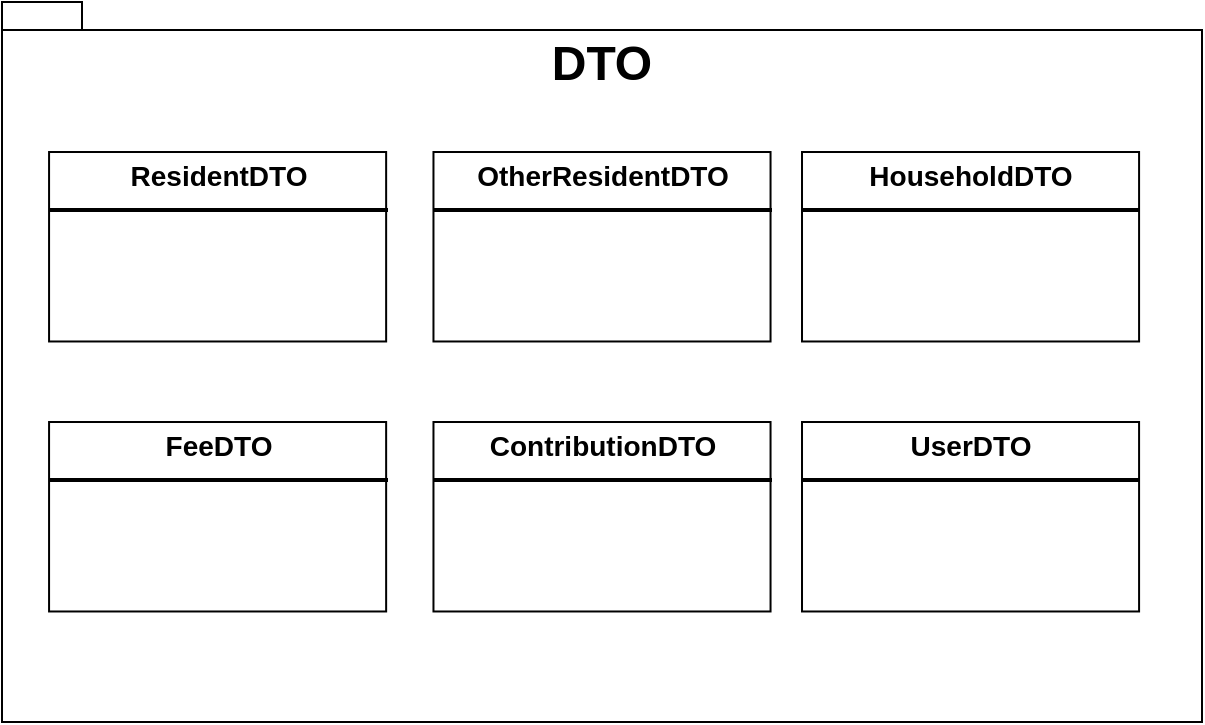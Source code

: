 <mxfile version="25.0.3">
  <diagram id="C5RBs43oDa-KdzZeNtuy" name="Page-1">
    <mxGraphModel dx="1877" dy="569" grid="1" gridSize="10" guides="1" tooltips="1" connect="1" arrows="1" fold="1" page="1" pageScale="1" pageWidth="827" pageHeight="1169" math="0" shadow="0">
      <root>
        <mxCell id="WIyWlLk6GJQsqaUBKTNV-0" />
        <mxCell id="WIyWlLk6GJQsqaUBKTNV-1" parent="WIyWlLk6GJQsqaUBKTNV-0" />
        <mxCell id="6JUFFXy7SMr_eHakS_9W-60" value="" style="group;fontSize=14;" vertex="1" connectable="0" parent="WIyWlLk6GJQsqaUBKTNV-1">
          <mxGeometry x="-720" y="440" width="600" height="360" as="geometry" />
        </mxCell>
        <mxCell id="6JUFFXy7SMr_eHakS_9W-61" value="&lt;font style=&quot;font-size: 24px;&quot;&gt;DTO&lt;/font&gt;" style="shape=folder;fontStyle=1;spacingTop=10;tabWidth=40;tabHeight=14;tabPosition=left;html=1;whiteSpace=wrap;align=center;verticalAlign=top;labelPosition=center;verticalLabelPosition=middle;horizontal=1;container=0;fontSize=14;" vertex="1" parent="6JUFFXy7SMr_eHakS_9W-60">
          <mxGeometry width="600" height="360" as="geometry" />
        </mxCell>
        <mxCell id="6JUFFXy7SMr_eHakS_9W-62" value="&lt;p style=&quot;margin:0px;margin-top:4px;text-align:center;&quot;&gt;&lt;b&gt;UserDTO&lt;/b&gt;&lt;/p&gt;&lt;hr style=&quot;border-style:solid;&quot;&gt;&lt;div style=&quot;height:2px;&quot;&gt;&lt;/div&gt;" style="verticalAlign=top;align=left;overflow=fill;html=1;whiteSpace=wrap;container=0;fontSize=14;" vertex="1" parent="6JUFFXy7SMr_eHakS_9W-60">
          <mxGeometry x="400.005" y="210.006" width="168.536" height="94.737" as="geometry" />
        </mxCell>
        <mxCell id="6JUFFXy7SMr_eHakS_9W-63" value="&lt;p style=&quot;margin:0px;margin-top:4px;text-align:center;&quot;&gt;&lt;b&gt;ResidentDTO&lt;/b&gt;&lt;/p&gt;&lt;hr style=&quot;border-style:solid;&quot;&gt;&lt;div style=&quot;height:2px;&quot;&gt;&lt;/div&gt;" style="verticalAlign=top;align=left;overflow=fill;html=1;whiteSpace=wrap;container=0;fontSize=14;" vertex="1" parent="6JUFFXy7SMr_eHakS_9W-60">
          <mxGeometry x="23.534" y="75.006" width="168.536" height="94.737" as="geometry" />
        </mxCell>
        <mxCell id="6JUFFXy7SMr_eHakS_9W-64" value="&lt;p style=&quot;margin:0px;margin-top:4px;text-align:center;&quot;&gt;&lt;b&gt;OtherResidentDTO&lt;/b&gt;&lt;/p&gt;&lt;hr style=&quot;border-style:solid;&quot;&gt;&lt;div style=&quot;height:2px;&quot;&gt;&lt;/div&gt;" style="verticalAlign=top;align=left;overflow=fill;html=1;whiteSpace=wrap;container=0;fontSize=14;" vertex="1" parent="6JUFFXy7SMr_eHakS_9W-60">
          <mxGeometry x="215.734" y="75.006" width="168.536" height="94.737" as="geometry" />
        </mxCell>
        <mxCell id="6JUFFXy7SMr_eHakS_9W-65" value="&lt;p style=&quot;margin:0px;margin-top:4px;text-align:center;&quot;&gt;&lt;b&gt;ContributionDTO&lt;/b&gt;&lt;/p&gt;&lt;hr style=&quot;border-style:solid;&quot;&gt;&lt;div style=&quot;height:2px;&quot;&gt;&lt;/div&gt;" style="verticalAlign=top;align=left;overflow=fill;html=1;whiteSpace=wrap;container=0;fontSize=14;" vertex="1" parent="6JUFFXy7SMr_eHakS_9W-60">
          <mxGeometry x="215.734" y="210.006" width="168.536" height="94.737" as="geometry" />
        </mxCell>
        <mxCell id="6JUFFXy7SMr_eHakS_9W-66" value="&lt;p style=&quot;margin:0px;margin-top:4px;text-align:center;&quot;&gt;&lt;b&gt;FeeDTO&lt;/b&gt;&lt;/p&gt;&lt;hr style=&quot;border-style:solid;&quot;&gt;&lt;div style=&quot;height:2px;&quot;&gt;&lt;/div&gt;" style="verticalAlign=top;align=left;overflow=fill;html=1;whiteSpace=wrap;container=0;fontSize=14;" vertex="1" parent="6JUFFXy7SMr_eHakS_9W-60">
          <mxGeometry x="23.534" y="210.006" width="168.536" height="94.737" as="geometry" />
        </mxCell>
        <mxCell id="6JUFFXy7SMr_eHakS_9W-67" value="&lt;p style=&quot;margin:0px;margin-top:4px;text-align:center;&quot;&gt;&lt;b&gt;HouseholdDTO&lt;/b&gt;&lt;/p&gt;&lt;hr style=&quot;border-style:solid;&quot;&gt;&lt;div style=&quot;height:2px;&quot;&gt;&lt;/div&gt;" style="verticalAlign=top;align=left;overflow=fill;html=1;whiteSpace=wrap;container=0;fontSize=14;" vertex="1" parent="6JUFFXy7SMr_eHakS_9W-60">
          <mxGeometry x="400.005" y="75.006" width="168.536" height="94.737" as="geometry" />
        </mxCell>
      </root>
    </mxGraphModel>
  </diagram>
</mxfile>
